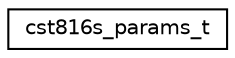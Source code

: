 digraph "Graphical Class Hierarchy"
{
 // LATEX_PDF_SIZE
  edge [fontname="Helvetica",fontsize="10",labelfontname="Helvetica",labelfontsize="10"];
  node [fontname="Helvetica",fontsize="10",shape=record];
  rankdir="LR";
  Node0 [label="cst816s_params_t",height=0.2,width=0.4,color="black", fillcolor="white", style="filled",URL="$structcst816s__params__t.html",tooltip="cst816s driver struct"];
}
